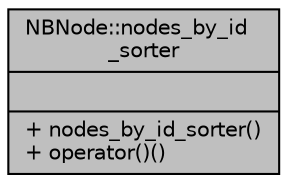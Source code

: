 digraph "NBNode::nodes_by_id_sorter"
{
  edge [fontname="Helvetica",fontsize="10",labelfontname="Helvetica",labelfontsize="10"];
  node [fontname="Helvetica",fontsize="10",shape=record];
  Node1 [label="{NBNode::nodes_by_id\l_sorter\n||+ nodes_by_id_sorter()\l+ operator()()\l}",height=0.2,width=0.4,color="black", fillcolor="grey75", style="filled", fontcolor="black"];
}
